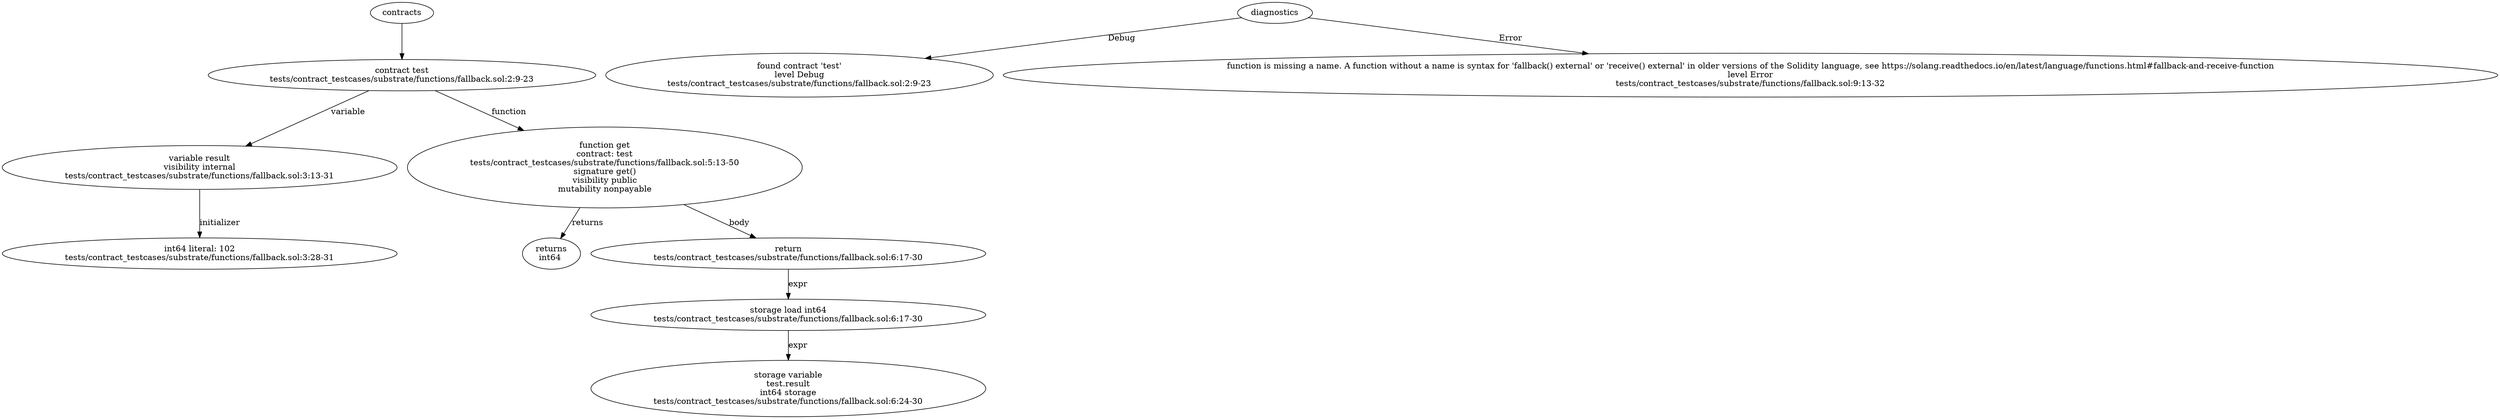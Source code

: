strict digraph "tests/contract_testcases/substrate/functions/fallback.sol" {
	contract [label="contract test\ntests/contract_testcases/substrate/functions/fallback.sol:2:9-23"]
	var [label="variable result\nvisibility internal\ntests/contract_testcases/substrate/functions/fallback.sol:3:13-31"]
	number_literal [label="int64 literal: 102\ntests/contract_testcases/substrate/functions/fallback.sol:3:28-31"]
	get [label="function get\ncontract: test\ntests/contract_testcases/substrate/functions/fallback.sol:5:13-50\nsignature get()\nvisibility public\nmutability nonpayable"]
	returns [label="returns\nint64 "]
	return [label="return\ntests/contract_testcases/substrate/functions/fallback.sol:6:17-30"]
	storage_load [label="storage load int64\ntests/contract_testcases/substrate/functions/fallback.sol:6:17-30"]
	storage_var [label="storage variable\ntest.result\nint64 storage\ntests/contract_testcases/substrate/functions/fallback.sol:6:24-30"]
	diagnostic [label="found contract 'test'\nlevel Debug\ntests/contract_testcases/substrate/functions/fallback.sol:2:9-23"]
	diagnostic_11 [label="function is missing a name. A function without a name is syntax for 'fallback() external' or 'receive() external' in older versions of the Solidity language, see https://solang.readthedocs.io/en/latest/language/functions.html#fallback-and-receive-function\nlevel Error\ntests/contract_testcases/substrate/functions/fallback.sol:9:13-32"]
	contracts -> contract
	contract -> var [label="variable"]
	var -> number_literal [label="initializer"]
	contract -> get [label="function"]
	get -> returns [label="returns"]
	get -> return [label="body"]
	return -> storage_load [label="expr"]
	storage_load -> storage_var [label="expr"]
	diagnostics -> diagnostic [label="Debug"]
	diagnostics -> diagnostic_11 [label="Error"]
}
